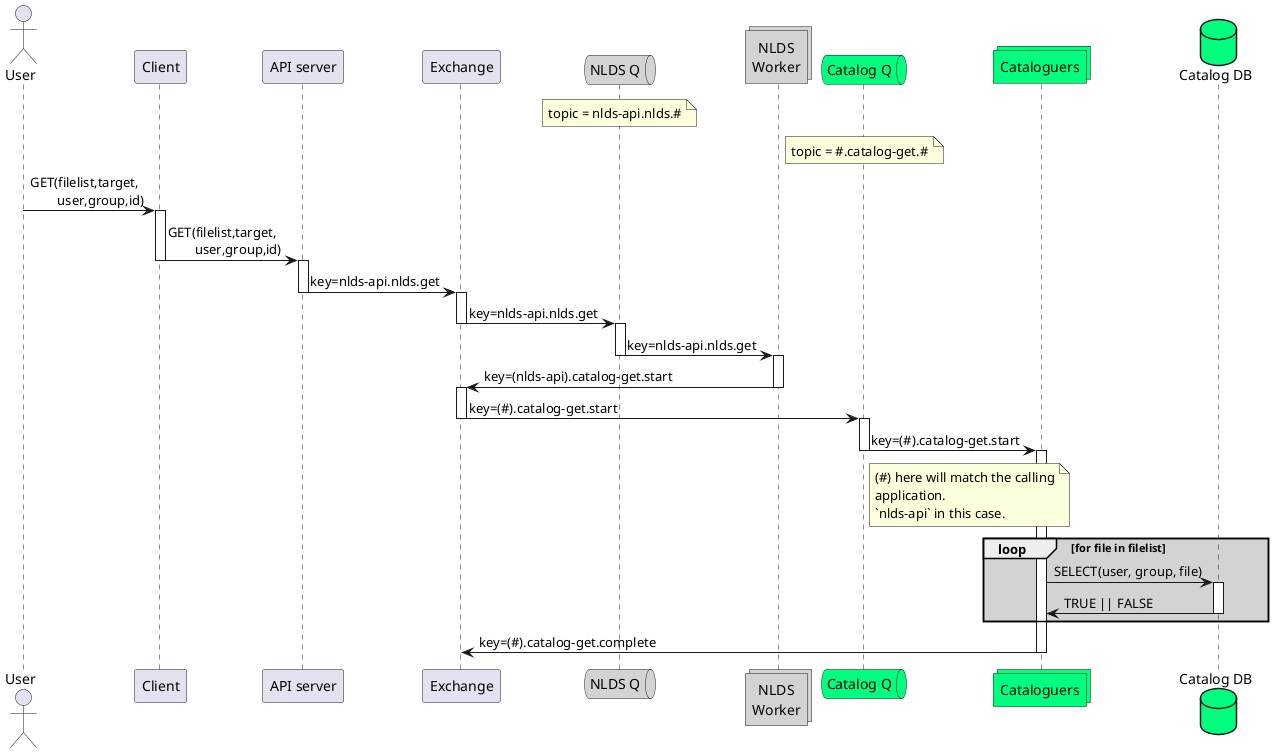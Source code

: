 @startuml message_flow_get1

actor user as "User"
participant client as "Client"
participant server as "API server"
participant wex as "Exchange"

queue qw as "NLDS Q" #lightgrey
note over qw
    topic = nlds-api.nlds.#
end note
collections work as "NLDS\nWorker" #lightgrey

queue qc as "Catalog Q" #springgreen
collections catalog_get as "Cataloguers" #springgreen
database catalog_db as "Catalog DB" #springgreen
note over qc
    topic = #.catalog-get.#
end note

user -> client : GET(filelist,target,\n\tuser,group,id)

activate client
client -> server : GET(filelist,target,\n\tuser,group,id)
deactivate client

activate server
server -> wex : key=nlds-api.nlds.get
deactivate server

activate wex
wex -> qw : key=nlds-api.nlds.get
deactivate wex

activate qw
qw -> work : key=nlds-api.nlds.get
deactivate qw

activate work
work -> wex : key=(nlds-api).catalog-get.start
deactivate work

activate wex
wex -> qc : key=(#).catalog-get.start
deactivate wex

activate qc
qc -> catalog_get : key=(#).catalog-get.start
deactivate qc
note right of qc
    (#) here will match the calling
    application.
    `nlds-api` in this case.
end note
activate catalog_get
loop #lightgrey for file in filelist 
    catalog_get -> catalog_db : SELECT(user, group, file)
    activate catalog_db
    catalog_db -> catalog_get : TRUE || FALSE
    deactivate catalog_db
end
catalog_get -> wex : key=(#).catalog-get.complete
deactivate catalog_get

@enduml